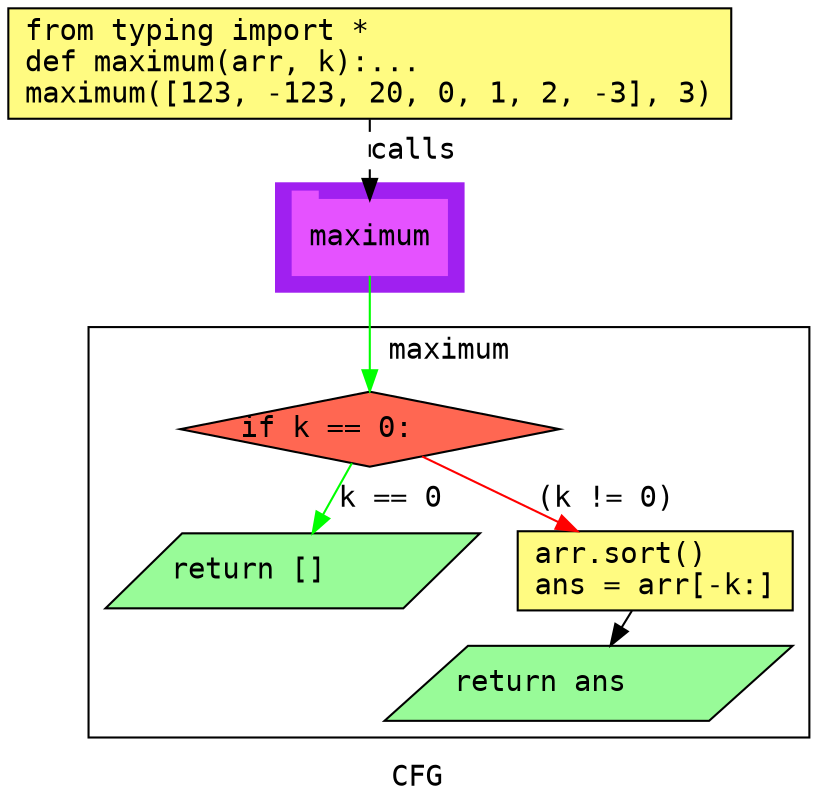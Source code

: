 digraph cluster546CFG {
	graph [bb="0,0,388.5,381",
		compound=True,
		fontname="DejaVu Sans Mono",
		label=CFG,
		lheight=0.21,
		lp="194.25,11.5",
		lwidth=0.35,
		pack=False,
		rankdir=TB,
		ranksep=0.02
	];
	node [fontname="DejaVu Sans Mono",
		label="\N"
	];
	edge [fontname="DejaVu Sans Mono"];
	subgraph cluster_1 {
		graph [bb="128.5,245,218.5,297",
			color=purple,
			compound=true,
			fontname="DejaVu Sans Mono",
			label="",
			rankdir=TB,
			ranksep=0.02,
			shape=tab,
			style=filled
		];
		node [fontname="DejaVu Sans Mono"];
		edge [fontname="DejaVu Sans Mono"];
		11	[color="#E552FF",
			height=0.5,
			label=maximum,
			linenum="[11]",
			pos="173.5,271",
			shape=tab,
			style=filled,
			width=1.0278];
	}
	subgraph cluster2maximum {
		graph [bb="40.5,31,380.5,228",
			compound=True,
			fontname="DejaVu Sans Mono",
			label=maximum,
			lheight=0.21,
			lp="210.5,216.5",
			lwidth=0.81,
			pack=False,
			rankdir=TB,
			ranksep=0.02
		];
		node [fontname="DejaVu Sans Mono"];
		edge [fontname="DejaVu Sans Mono"];
		subgraph cluster_5 {
			graph [color=purple,
				compound=true,
				fontname="DejaVu Sans Mono",
				label="",
				rankdir=TB,
				ranksep=0.02,
				shape=tab,
				style=filled
			];
			node [fontname="DejaVu Sans Mono"];
			edge [fontname="DejaVu Sans Mono"];
		}
		3	[fillcolor="#FF6752",
			height=0.5,
			label="if k == 0:\l",
			linenum="[5]",
			pos="173.5,179",
			shape=diamond,
			style="filled,solid",
			width=2.5277];
		4	[fillcolor="#98fb98",
			height=0.5,
			label="return []\l",
			linenum="[6]",
			pos="135.5,111",
			shape=parallelogram,
			style="filled,solid",
			width=2.4088];
		3 -> 4	[color=green,
			label="k == 0",
			lp="183.5,145.5",
			pos="e,145.34,129.08 164.69,162.69 160.44,155.31 155.22,146.25 150.38,137.84"];
		5	[fillcolor="#FFFB81",
			height=0.52778,
			label="arr.sort()\lans = arr[-k:]\l",
			linenum="[7, 8]",
			pos="306.5,111",
			shape=rectangle,
			style="filled,solid",
			width=1.8333];
		3 -> 5	[color=red,
			label="(k != 0)",
			lp="285,145.5",
			pos="e,270.13,130.05 198.2,165.74 215.81,157.01 239.98,145.01 261.02,134.57"];
		8	[fillcolor="#98fb98",
			height=0.5,
			label="return ans\l",
			linenum="[9]",
			pos="278.5,57",
			shape=parallelogram,
			style="filled,solid",
			width=2.6206];
		5 -> 8	[color=black,
			pos="e,287.77,75.216 296.71,91.813 295.39,89.371 294.02,86.828 292.65,84.281"];
	}
	1	[fillcolor="#FFFB81",
		height=0.73611,
		label="from typing import *\ldef maximum(arr, k):...\lmaximum([123, -123, 20, 0, 1, 2, -3], 3)\l",
		linenum="[1]",
		pos="173.5,354.5",
		shape=rectangle,
		style="filled,solid",
		width=4.8194];
	1 -> 11	[label=calls,
		lp="194.5,312.5",
		pos="e,173.5,289.13 173.5,327.71 173.5,318.66 173.5,308.47 173.5,299.3",
		style=dashed];
	11 -> 3	[color=green,
		pos="e,173.5,197.3 173.5,252.65 173.5,239.82 173.5,222.11 173.5,207.38"];
}
